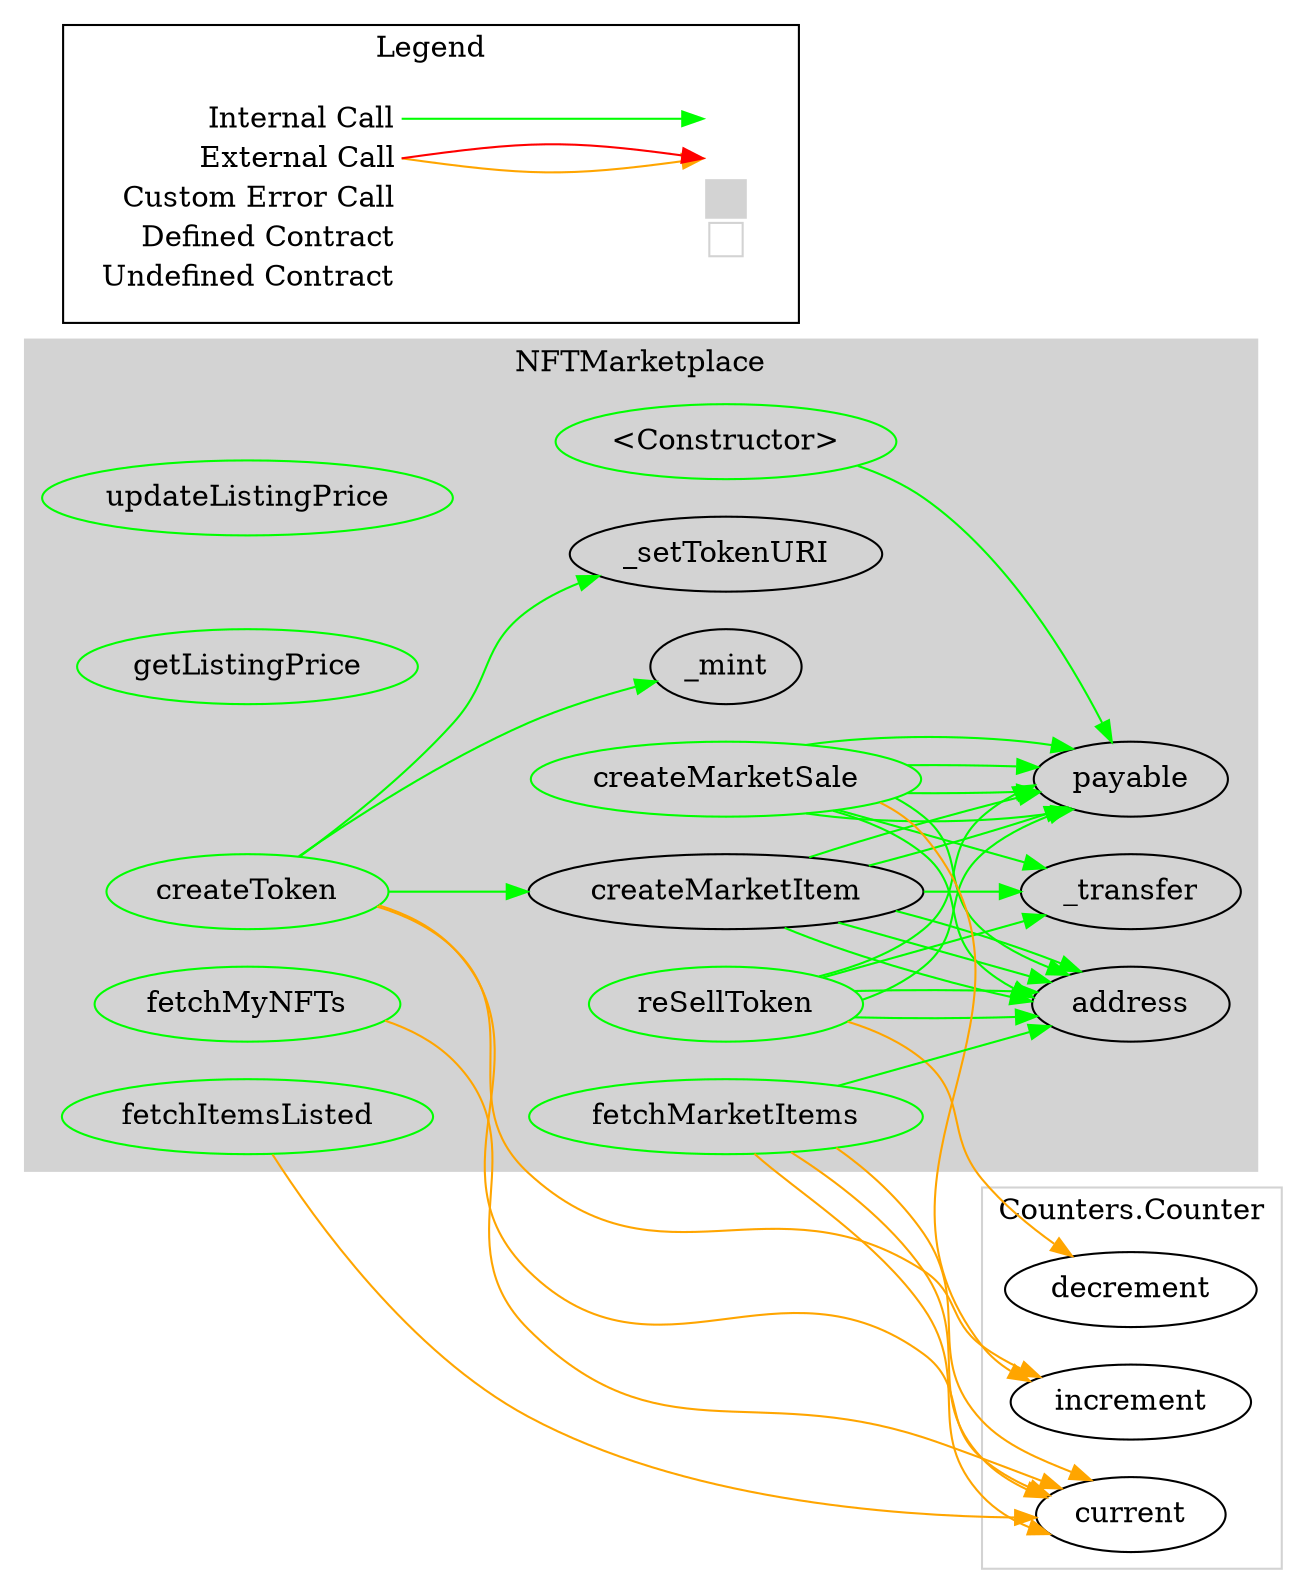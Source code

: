 digraph G {
  graph [ ratio = "auto", page = "100", compound =true ];
subgraph "clusterNFTMarketplace" {
  graph [ label = "NFTMarketplace", color = "lightgray", style = "filled", bgcolor = "lightgray" ];
  "NFTMarketplace.<Constructor>" [ label = "<Constructor>", color = "green" ];
  "NFTMarketplace.updateListingPrice" [ label = "updateListingPrice", color = "green" ];
  "NFTMarketplace.getListingPrice" [ label = "getListingPrice", color = "green" ];
  "NFTMarketplace.createToken" [ label = "createToken", color = "green" ];
  "NFTMarketplace.createMarketItem" [ label = "createMarketItem" ];
  "NFTMarketplace.reSellToken" [ label = "reSellToken", color = "green" ];
  "NFTMarketplace.createMarketSale" [ label = "createMarketSale", color = "green" ];
  "NFTMarketplace.fetchMarketItems" [ label = "fetchMarketItems", color = "green" ];
  "NFTMarketplace.fetchMyNFTs" [ label = "fetchMyNFTs", color = "green" ];
  "NFTMarketplace.fetchItemsListed" [ label = "fetchItemsListed", color = "green" ];
  "NFTMarketplace.payable" [ label = "payable" ];
  "NFTMarketplace._mint" [ label = "_mint" ];
  "NFTMarketplace._setTokenURI" [ label = "_setTokenURI" ];
  "NFTMarketplace.address" [ label = "address" ];
  "NFTMarketplace._transfer" [ label = "_transfer" ];
}

subgraph "clusterCounters.Counter" {
  graph [ label = "Counters.Counter", color = "lightgray" ];
  "Counters.Counter.increment" [ label = "increment" ];
  "Counters.Counter.current" [ label = "current" ];
  "Counters.Counter.decrement" [ label = "decrement" ];
}

  "NFTMarketplace.<Constructor>";
  "NFTMarketplace.payable";
  "NFTMarketplace.createToken";
  "Counters.Counter.increment";
  "Counters.Counter.current";
  "NFTMarketplace._mint";
  "NFTMarketplace._setTokenURI";
  "NFTMarketplace.createMarketItem";
  "NFTMarketplace.address";
  "NFTMarketplace._transfer";
  "NFTMarketplace.reSellToken";
  "Counters.Counter.decrement";
  "NFTMarketplace.createMarketSale";
  "NFTMarketplace.fetchMarketItems";
  "NFTMarketplace.fetchMyNFTs";
  "NFTMarketplace.fetchItemsListed";
  "NFTMarketplace.<Constructor>" -> "NFTMarketplace.payable" [ color = "green" ];
  "NFTMarketplace.createToken" -> "Counters.Counter.increment" [ color = "orange" ];
  "NFTMarketplace.createToken" -> "Counters.Counter.current" [ color = "orange" ];
  "NFTMarketplace.createToken" -> "NFTMarketplace._mint" [ color = "green" ];
  "NFTMarketplace.createToken" -> "NFTMarketplace._setTokenURI" [ color = "green" ];
  "NFTMarketplace.createToken" -> "NFTMarketplace.createMarketItem" [ color = "green" ];
  "NFTMarketplace.createMarketItem" -> "NFTMarketplace.payable" [ color = "green" ];
  "NFTMarketplace.createMarketItem" -> "NFTMarketplace.payable" [ color = "green" ];
  "NFTMarketplace.createMarketItem" -> "NFTMarketplace.address" [ color = "green" ];
  "NFTMarketplace.createMarketItem" -> "NFTMarketplace._transfer" [ color = "green" ];
  "NFTMarketplace.createMarketItem" -> "NFTMarketplace.address" [ color = "green" ];
  "NFTMarketplace.createMarketItem" -> "NFTMarketplace.address" [ color = "green" ];
  "NFTMarketplace.reSellToken" -> "NFTMarketplace.payable" [ color = "green" ];
  "NFTMarketplace.reSellToken" -> "NFTMarketplace.payable" [ color = "green" ];
  "NFTMarketplace.reSellToken" -> "NFTMarketplace.address" [ color = "green" ];
  "NFTMarketplace.reSellToken" -> "Counters.Counter.decrement" [ color = "orange" ];
  "NFTMarketplace.reSellToken" -> "NFTMarketplace._transfer" [ color = "green" ];
  "NFTMarketplace.reSellToken" -> "NFTMarketplace.address" [ color = "green" ];
  "NFTMarketplace.createMarketSale" -> "NFTMarketplace.payable" [ color = "green" ];
  "NFTMarketplace.createMarketSale" -> "NFTMarketplace.payable" [ color = "green" ];
  "NFTMarketplace.createMarketSale" -> "NFTMarketplace.payable" [ color = "green" ];
  "NFTMarketplace.createMarketSale" -> "NFTMarketplace.payable" [ color = "green" ];
  "NFTMarketplace.createMarketSale" -> "NFTMarketplace.address" [ color = "green" ];
  "NFTMarketplace.createMarketSale" -> "Counters.Counter.increment" [ color = "orange" ];
  "NFTMarketplace.createMarketSale" -> "NFTMarketplace._transfer" [ color = "green" ];
  "NFTMarketplace.createMarketSale" -> "NFTMarketplace.address" [ color = "green" ];
  "NFTMarketplace.fetchMarketItems" -> "Counters.Counter.current" [ color = "orange" ];
  "NFTMarketplace.fetchMarketItems" -> "Counters.Counter.current" [ color = "orange" ];
  "NFTMarketplace.fetchMarketItems" -> "Counters.Counter.current" [ color = "orange" ];
  "NFTMarketplace.fetchMarketItems" -> "NFTMarketplace.address" [ color = "green" ];
  "NFTMarketplace.fetchMyNFTs" -> "Counters.Counter.current" [ color = "orange" ];
  "NFTMarketplace.fetchItemsListed" -> "Counters.Counter.current" [ color = "orange" ];


rankdir=LR
node [shape=plaintext]
subgraph cluster_01 {
label = "Legend";
key [label=<<table border="0" cellpadding="2" cellspacing="0" cellborder="0">
  <tr><td align="right" port="i1">Internal Call</td></tr>
  <tr><td align="right" port="i2">External Call</td></tr>
  <tr><td align="right" port="i2">Custom Error Call</td></tr>
  <tr><td align="right" port="i3">Defined Contract</td></tr>
  <tr><td align="right" port="i4">Undefined Contract</td></tr>
  </table>>]
key2 [label=<<table border="0" cellpadding="2" cellspacing="0" cellborder="0">
  <tr><td port="i1">&nbsp;&nbsp;&nbsp;</td></tr>
  <tr><td port="i2">&nbsp;&nbsp;&nbsp;</td></tr>
  <tr><td port="i3" bgcolor="lightgray">&nbsp;&nbsp;&nbsp;</td></tr>
  <tr><td port="i4">
    <table border="1" cellborder="0" cellspacing="0" cellpadding="7" color="lightgray">
      <tr>
       <td></td>
      </tr>
     </table>
  </td></tr>
  </table>>]
key:i1:e -> key2:i1:w [color="green"]
key:i2:e -> key2:i2:w [color="orange"]
key:i2:e -> key2:i2:w [color="red"]
}
}